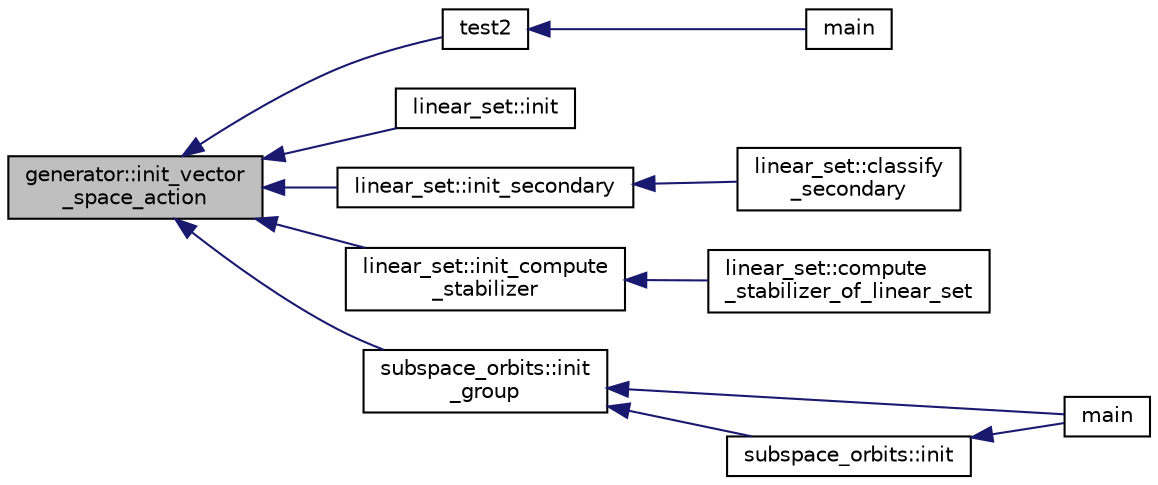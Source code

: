 digraph "generator::init_vector_space_action"
{
  edge [fontname="Helvetica",fontsize="10",labelfontname="Helvetica",labelfontsize="10"];
  node [fontname="Helvetica",fontsize="10",shape=record];
  rankdir="LR";
  Node10091 [label="generator::init_vector\l_space_action",height=0.2,width=0.4,color="black", fillcolor="grey75", style="filled", fontcolor="black"];
  Node10091 -> Node10092 [dir="back",color="midnightblue",fontsize="10",style="solid",fontname="Helvetica"];
  Node10092 [label="test2",height=0.2,width=0.4,color="black", fillcolor="white", style="filled",URL="$d9/db0/factor__space_8_c.html#a39d73a812e5fd8f1bc111e948368cb10"];
  Node10092 -> Node10093 [dir="back",color="midnightblue",fontsize="10",style="solid",fontname="Helvetica"];
  Node10093 [label="main",height=0.2,width=0.4,color="black", fillcolor="white", style="filled",URL="$d9/db0/factor__space_8_c.html#a3c04138a5bfe5d72780bb7e82a18e627"];
  Node10091 -> Node10094 [dir="back",color="midnightblue",fontsize="10",style="solid",fontname="Helvetica"];
  Node10094 [label="linear_set::init",height=0.2,width=0.4,color="black", fillcolor="white", style="filled",URL="$dd/d86/classlinear__set.html#a7ab24e84423749047d5465cb15505475"];
  Node10091 -> Node10095 [dir="back",color="midnightblue",fontsize="10",style="solid",fontname="Helvetica"];
  Node10095 [label="linear_set::init_secondary",height=0.2,width=0.4,color="black", fillcolor="white", style="filled",URL="$dd/d86/classlinear__set.html#a7bf8cd7805559b5762921687a7c1ed97"];
  Node10095 -> Node10096 [dir="back",color="midnightblue",fontsize="10",style="solid",fontname="Helvetica"];
  Node10096 [label="linear_set::classify\l_secondary",height=0.2,width=0.4,color="black", fillcolor="white", style="filled",URL="$dd/d86/classlinear__set.html#a5d7659de855e20e2fa8e41e7aedcb1fc"];
  Node10091 -> Node10097 [dir="back",color="midnightblue",fontsize="10",style="solid",fontname="Helvetica"];
  Node10097 [label="linear_set::init_compute\l_stabilizer",height=0.2,width=0.4,color="black", fillcolor="white", style="filled",URL="$dd/d86/classlinear__set.html#a0cc3eaec1896fdc977b62e94623b055b"];
  Node10097 -> Node10098 [dir="back",color="midnightblue",fontsize="10",style="solid",fontname="Helvetica"];
  Node10098 [label="linear_set::compute\l_stabilizer_of_linear_set",height=0.2,width=0.4,color="black", fillcolor="white", style="filled",URL="$dd/d86/classlinear__set.html#a098a133edfbaae0fd347a69c50bdbee2"];
  Node10091 -> Node10099 [dir="back",color="midnightblue",fontsize="10",style="solid",fontname="Helvetica"];
  Node10099 [label="subspace_orbits::init\l_group",height=0.2,width=0.4,color="black", fillcolor="white", style="filled",URL="$d2/d9f/classsubspace__orbits.html#ad7dfe4f51cd3eea6ccfd5318e23d36c3"];
  Node10099 -> Node10100 [dir="back",color="midnightblue",fontsize="10",style="solid",fontname="Helvetica"];
  Node10100 [label="main",height=0.2,width=0.4,color="black", fillcolor="white", style="filled",URL="$da/dd5/subspace__orbits__main_8_c.html#a217dbf8b442f20279ea00b898af96f52"];
  Node10099 -> Node10101 [dir="back",color="midnightblue",fontsize="10",style="solid",fontname="Helvetica"];
  Node10101 [label="subspace_orbits::init",height=0.2,width=0.4,color="black", fillcolor="white", style="filled",URL="$d2/d9f/classsubspace__orbits.html#ac4bc50572798a6f0bc86fb99b181b66d"];
  Node10101 -> Node10100 [dir="back",color="midnightblue",fontsize="10",style="solid",fontname="Helvetica"];
}
